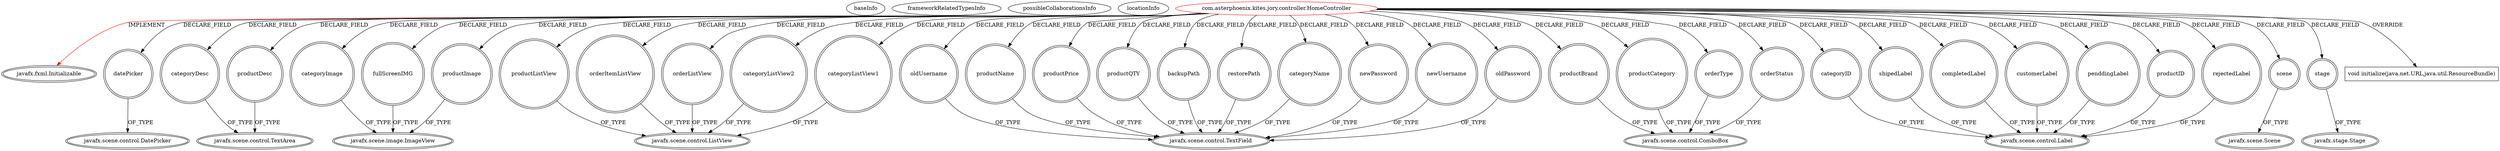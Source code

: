 digraph {
baseInfo[graphId=1892,category="extension_graph",isAnonymous=false,possibleRelation=false]
frameworkRelatedTypesInfo[0="javafx.fxml.Initializable"]
possibleCollaborationsInfo[]
locationInfo[projectName="aster-phoenix-Kites-Jory",filePath="/aster-phoenix-Kites-Jory/Kites-Jory-master/src/com/asterphoenix/kites/jory/controller/HomeController.java",contextSignature="HomeController",graphId="1892"]
0[label="com.asterphoenix.kites.jory.controller.HomeController",vertexType="ROOT_CLIENT_CLASS_DECLARATION",isFrameworkType=false,color=red]
1[label="javafx.fxml.Initializable",vertexType="FRAMEWORK_INTERFACE_TYPE",isFrameworkType=true,peripheries=2]
2[label="backupPath",vertexType="FIELD_DECLARATION",isFrameworkType=true,peripheries=2,shape=circle]
3[label="javafx.scene.control.TextField",vertexType="FRAMEWORK_CLASS_TYPE",isFrameworkType=true,peripheries=2]
4[label="categoryDesc",vertexType="FIELD_DECLARATION",isFrameworkType=true,peripheries=2,shape=circle]
5[label="javafx.scene.control.TextArea",vertexType="FRAMEWORK_CLASS_TYPE",isFrameworkType=true,peripheries=2]
6[label="categoryID",vertexType="FIELD_DECLARATION",isFrameworkType=true,peripheries=2,shape=circle]
7[label="javafx.scene.control.Label",vertexType="FRAMEWORK_CLASS_TYPE",isFrameworkType=true,peripheries=2]
8[label="categoryImage",vertexType="FIELD_DECLARATION",isFrameworkType=true,peripheries=2,shape=circle]
9[label="javafx.scene.image.ImageView",vertexType="FRAMEWORK_CLASS_TYPE",isFrameworkType=true,peripheries=2]
10[label="categoryListView1",vertexType="FIELD_DECLARATION",isFrameworkType=true,peripheries=2,shape=circle]
11[label="javafx.scene.control.ListView",vertexType="FRAMEWORK_CLASS_TYPE",isFrameworkType=true,peripheries=2]
12[label="categoryListView2",vertexType="FIELD_DECLARATION",isFrameworkType=true,peripheries=2,shape=circle]
14[label="categoryName",vertexType="FIELD_DECLARATION",isFrameworkType=true,peripheries=2,shape=circle]
16[label="completedLabel",vertexType="FIELD_DECLARATION",isFrameworkType=true,peripheries=2,shape=circle]
18[label="customerLabel",vertexType="FIELD_DECLARATION",isFrameworkType=true,peripheries=2,shape=circle]
20[label="datePicker",vertexType="FIELD_DECLARATION",isFrameworkType=true,peripheries=2,shape=circle]
21[label="javafx.scene.control.DatePicker",vertexType="FRAMEWORK_CLASS_TYPE",isFrameworkType=true,peripheries=2]
22[label="fullScreenIMG",vertexType="FIELD_DECLARATION",isFrameworkType=true,peripheries=2,shape=circle]
24[label="newPassword",vertexType="FIELD_DECLARATION",isFrameworkType=true,peripheries=2,shape=circle]
26[label="newUsername",vertexType="FIELD_DECLARATION",isFrameworkType=true,peripheries=2,shape=circle]
28[label="oldPassword",vertexType="FIELD_DECLARATION",isFrameworkType=true,peripheries=2,shape=circle]
30[label="oldUsername",vertexType="FIELD_DECLARATION",isFrameworkType=true,peripheries=2,shape=circle]
32[label="orderItemListView",vertexType="FIELD_DECLARATION",isFrameworkType=true,peripheries=2,shape=circle]
34[label="orderListView",vertexType="FIELD_DECLARATION",isFrameworkType=true,peripheries=2,shape=circle]
36[label="orderStatus",vertexType="FIELD_DECLARATION",isFrameworkType=true,peripheries=2,shape=circle]
37[label="javafx.scene.control.ComboBox",vertexType="FRAMEWORK_CLASS_TYPE",isFrameworkType=true,peripheries=2]
38[label="orderType",vertexType="FIELD_DECLARATION",isFrameworkType=true,peripheries=2,shape=circle]
40[label="penddingLabel",vertexType="FIELD_DECLARATION",isFrameworkType=true,peripheries=2,shape=circle]
42[label="productBrand",vertexType="FIELD_DECLARATION",isFrameworkType=true,peripheries=2,shape=circle]
44[label="productCategory",vertexType="FIELD_DECLARATION",isFrameworkType=true,peripheries=2,shape=circle]
46[label="productDesc",vertexType="FIELD_DECLARATION",isFrameworkType=true,peripheries=2,shape=circle]
48[label="productID",vertexType="FIELD_DECLARATION",isFrameworkType=true,peripheries=2,shape=circle]
50[label="productImage",vertexType="FIELD_DECLARATION",isFrameworkType=true,peripheries=2,shape=circle]
52[label="productListView",vertexType="FIELD_DECLARATION",isFrameworkType=true,peripheries=2,shape=circle]
54[label="productName",vertexType="FIELD_DECLARATION",isFrameworkType=true,peripheries=2,shape=circle]
56[label="productPrice",vertexType="FIELD_DECLARATION",isFrameworkType=true,peripheries=2,shape=circle]
58[label="productQTY",vertexType="FIELD_DECLARATION",isFrameworkType=true,peripheries=2,shape=circle]
60[label="rejectedLabel",vertexType="FIELD_DECLARATION",isFrameworkType=true,peripheries=2,shape=circle]
62[label="restorePath",vertexType="FIELD_DECLARATION",isFrameworkType=true,peripheries=2,shape=circle]
64[label="scene",vertexType="FIELD_DECLARATION",isFrameworkType=true,peripheries=2,shape=circle]
65[label="javafx.scene.Scene",vertexType="FRAMEWORK_CLASS_TYPE",isFrameworkType=true,peripheries=2]
66[label="shipedLabel",vertexType="FIELD_DECLARATION",isFrameworkType=true,peripheries=2,shape=circle]
68[label="stage",vertexType="FIELD_DECLARATION",isFrameworkType=true,peripheries=2,shape=circle]
69[label="javafx.stage.Stage",vertexType="FRAMEWORK_CLASS_TYPE",isFrameworkType=true,peripheries=2]
70[label="void initialize(java.net.URL,java.util.ResourceBundle)",vertexType="OVERRIDING_METHOD_DECLARATION",isFrameworkType=false,shape=box]
0->1[label="IMPLEMENT",color=red]
0->2[label="DECLARE_FIELD"]
2->3[label="OF_TYPE"]
0->4[label="DECLARE_FIELD"]
4->5[label="OF_TYPE"]
0->6[label="DECLARE_FIELD"]
6->7[label="OF_TYPE"]
0->8[label="DECLARE_FIELD"]
8->9[label="OF_TYPE"]
0->10[label="DECLARE_FIELD"]
10->11[label="OF_TYPE"]
0->12[label="DECLARE_FIELD"]
12->11[label="OF_TYPE"]
0->14[label="DECLARE_FIELD"]
14->3[label="OF_TYPE"]
0->16[label="DECLARE_FIELD"]
16->7[label="OF_TYPE"]
0->18[label="DECLARE_FIELD"]
18->7[label="OF_TYPE"]
0->20[label="DECLARE_FIELD"]
20->21[label="OF_TYPE"]
0->22[label="DECLARE_FIELD"]
22->9[label="OF_TYPE"]
0->24[label="DECLARE_FIELD"]
24->3[label="OF_TYPE"]
0->26[label="DECLARE_FIELD"]
26->3[label="OF_TYPE"]
0->28[label="DECLARE_FIELD"]
28->3[label="OF_TYPE"]
0->30[label="DECLARE_FIELD"]
30->3[label="OF_TYPE"]
0->32[label="DECLARE_FIELD"]
32->11[label="OF_TYPE"]
0->34[label="DECLARE_FIELD"]
34->11[label="OF_TYPE"]
0->36[label="DECLARE_FIELD"]
36->37[label="OF_TYPE"]
0->38[label="DECLARE_FIELD"]
38->37[label="OF_TYPE"]
0->40[label="DECLARE_FIELD"]
40->7[label="OF_TYPE"]
0->42[label="DECLARE_FIELD"]
42->37[label="OF_TYPE"]
0->44[label="DECLARE_FIELD"]
44->37[label="OF_TYPE"]
0->46[label="DECLARE_FIELD"]
46->5[label="OF_TYPE"]
0->48[label="DECLARE_FIELD"]
48->7[label="OF_TYPE"]
0->50[label="DECLARE_FIELD"]
50->9[label="OF_TYPE"]
0->52[label="DECLARE_FIELD"]
52->11[label="OF_TYPE"]
0->54[label="DECLARE_FIELD"]
54->3[label="OF_TYPE"]
0->56[label="DECLARE_FIELD"]
56->3[label="OF_TYPE"]
0->58[label="DECLARE_FIELD"]
58->3[label="OF_TYPE"]
0->60[label="DECLARE_FIELD"]
60->7[label="OF_TYPE"]
0->62[label="DECLARE_FIELD"]
62->3[label="OF_TYPE"]
0->64[label="DECLARE_FIELD"]
64->65[label="OF_TYPE"]
0->66[label="DECLARE_FIELD"]
66->7[label="OF_TYPE"]
0->68[label="DECLARE_FIELD"]
68->69[label="OF_TYPE"]
0->70[label="OVERRIDE"]
}

